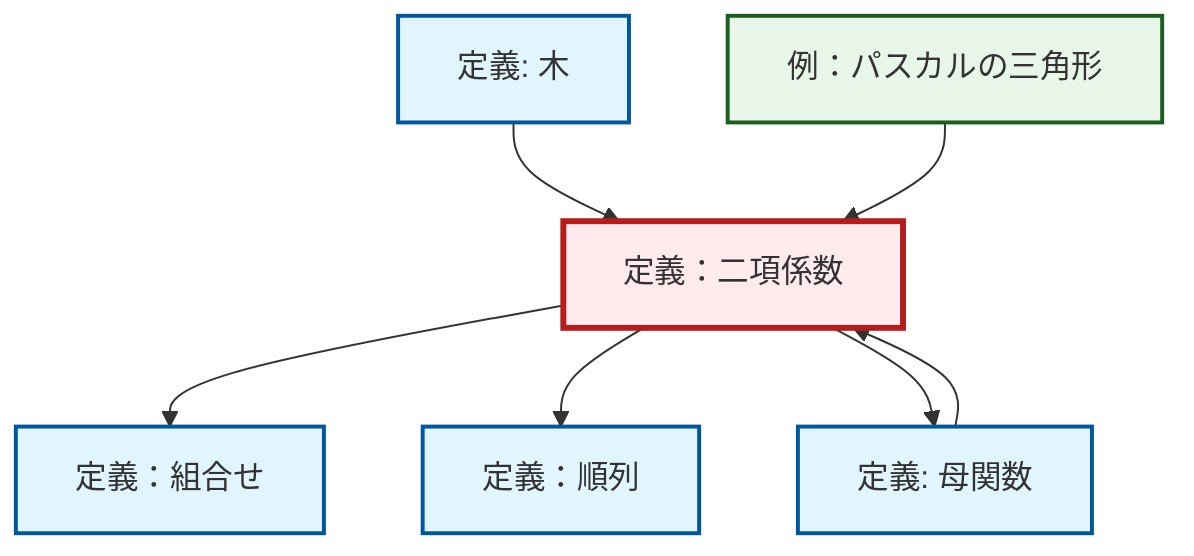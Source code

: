 graph TD
    classDef definition fill:#e1f5fe,stroke:#01579b,stroke-width:2px
    classDef theorem fill:#f3e5f5,stroke:#4a148c,stroke-width:2px
    classDef axiom fill:#fff3e0,stroke:#e65100,stroke-width:2px
    classDef example fill:#e8f5e9,stroke:#1b5e20,stroke-width:2px
    classDef current fill:#ffebee,stroke:#b71c1c,stroke-width:3px
    def-binomial-coefficient["定義：二項係数"]:::definition
    ex-pascals-triangle["例：パスカルの三角形"]:::example
    def-generating-function["定義: 母関数"]:::definition
    def-tree["定義: 木"]:::definition
    def-combination["定義：組合せ"]:::definition
    def-permutation["定義：順列"]:::definition
    def-tree --> def-binomial-coefficient
    def-binomial-coefficient --> def-combination
    def-binomial-coefficient --> def-permutation
    def-binomial-coefficient --> def-generating-function
    def-generating-function --> def-binomial-coefficient
    ex-pascals-triangle --> def-binomial-coefficient
    class def-binomial-coefficient current